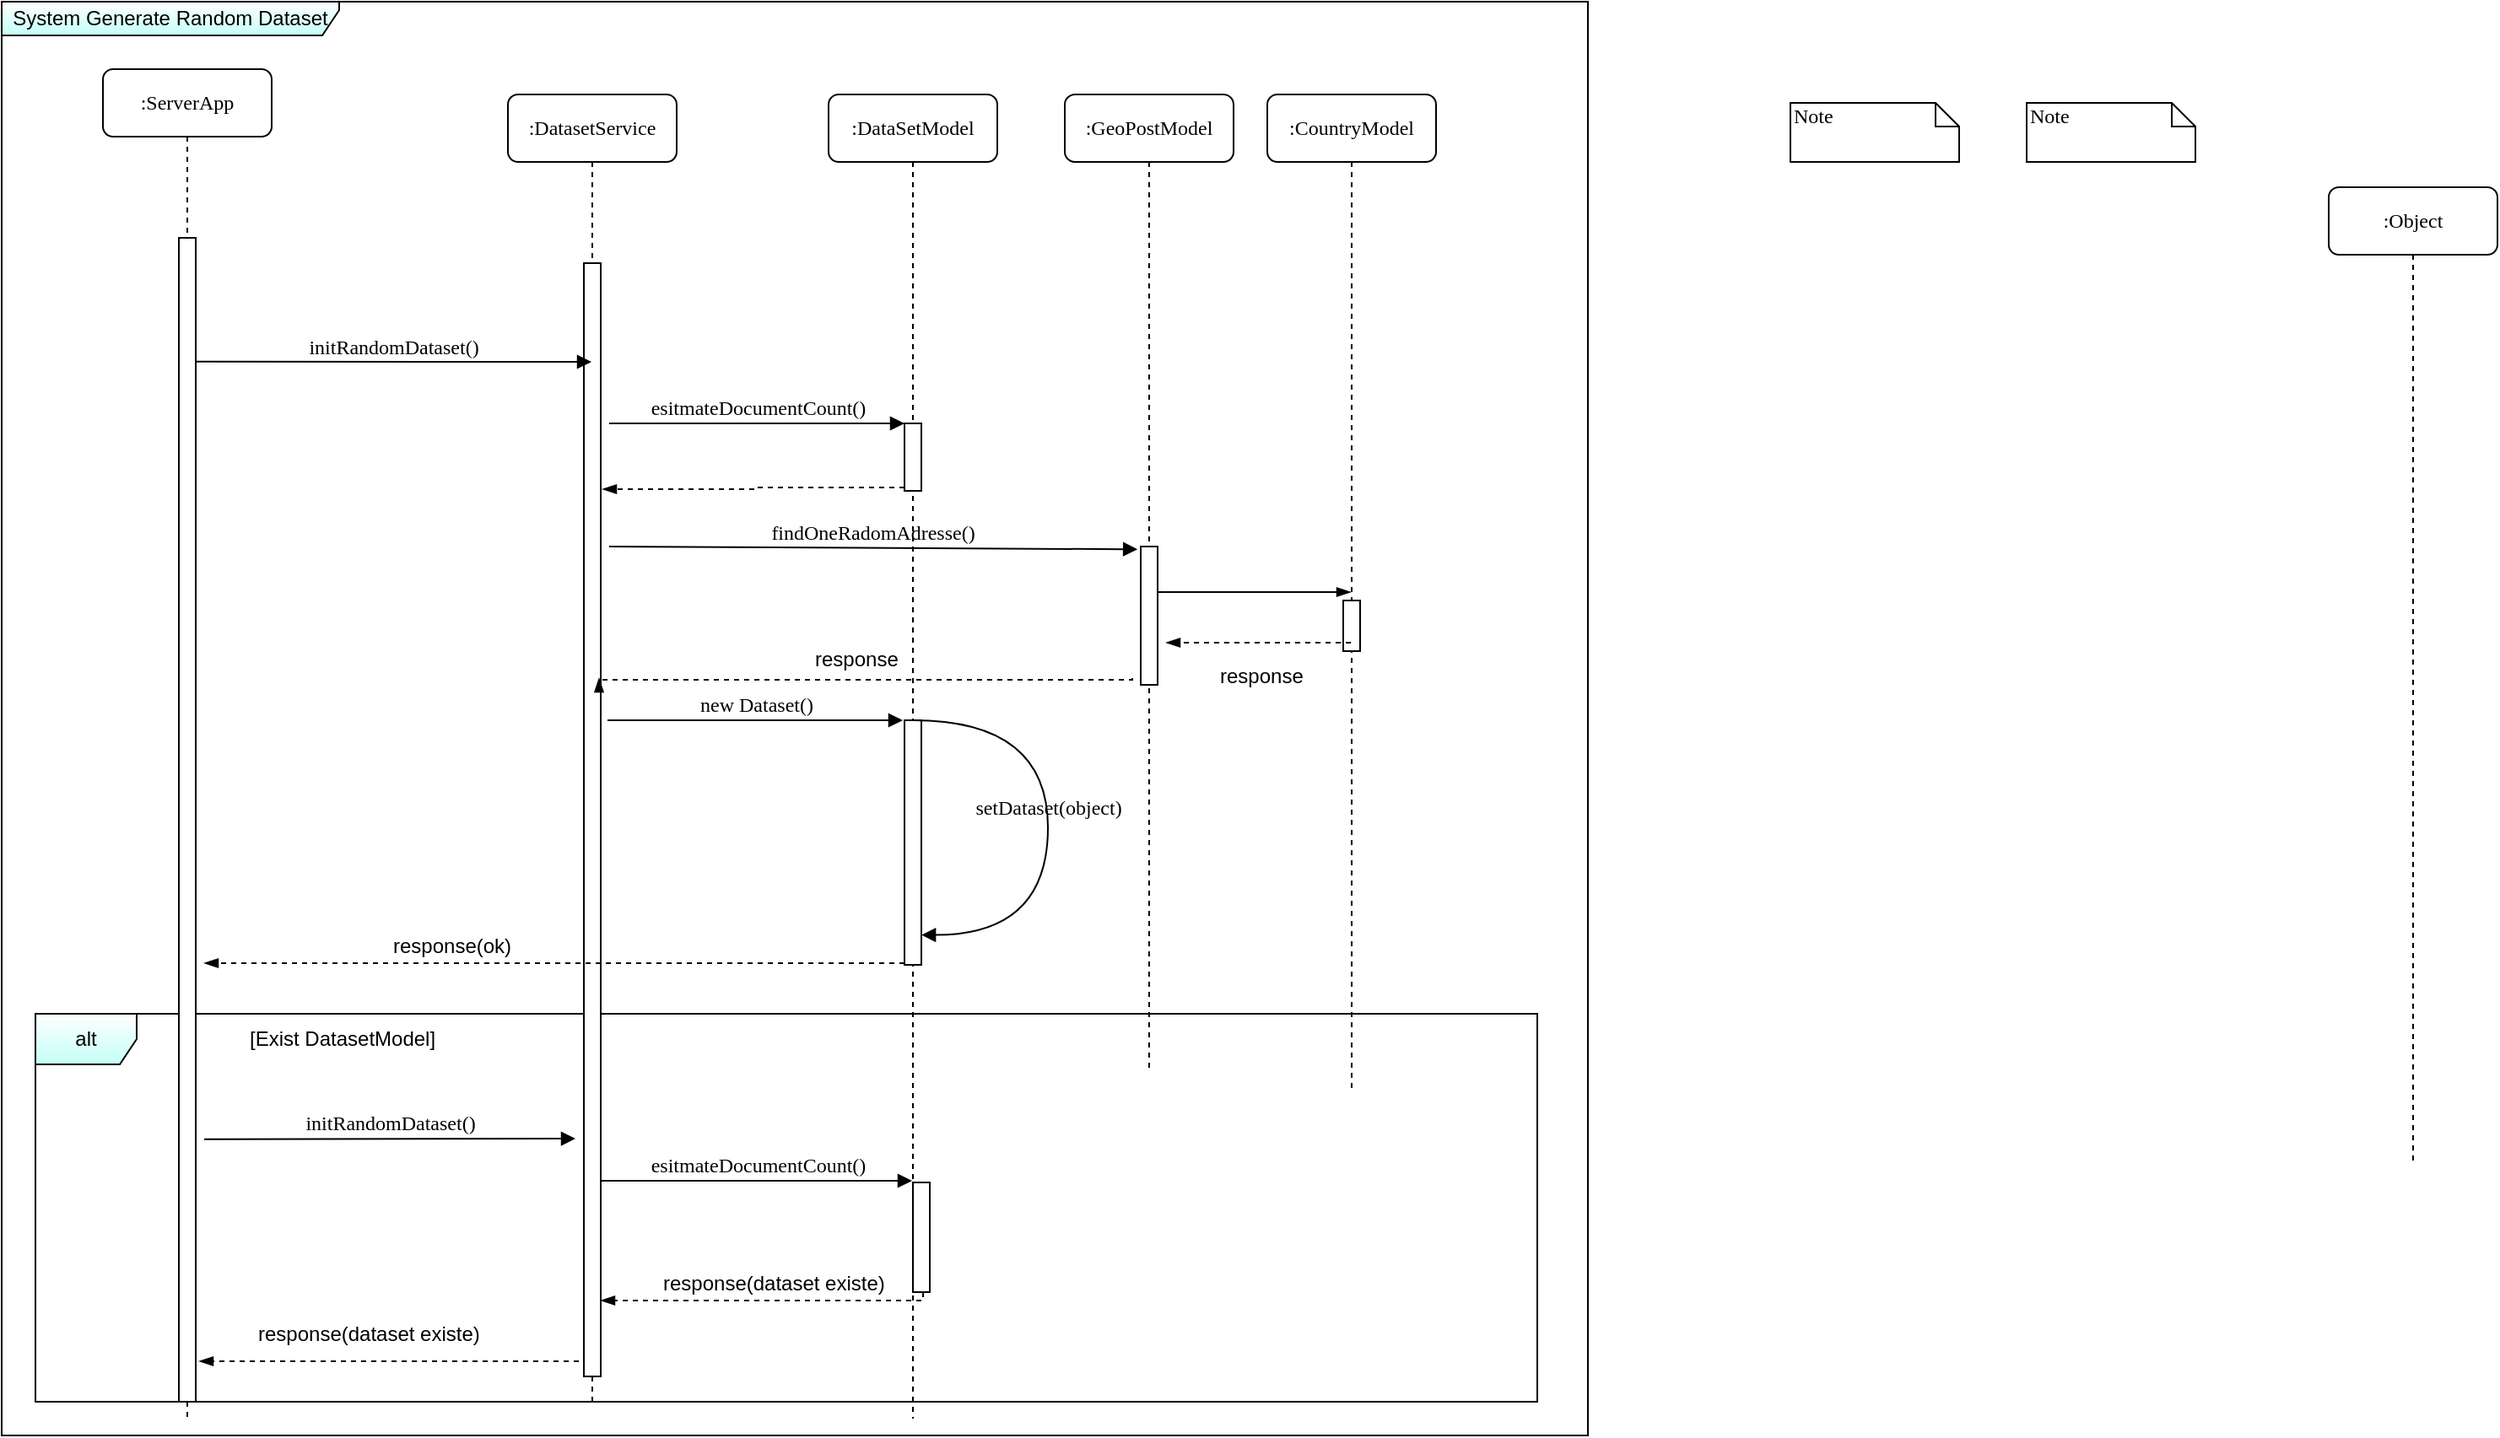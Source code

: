 <mxfile version="12.2.4" pages="3"><diagram id="5MhclBqORwV2t-nMjh5C" name="DSE-Generate-Dataset"><mxGraphModel dx="1225" dy="1877" grid="1" gridSize="10" guides="1" tooltips="1" connect="1" arrows="1" fold="1" page="1" pageScale="1" pageWidth="827" pageHeight="1169" math="0" shadow="0"><root><mxCell id="0"/><mxCell id="1" parent="0"/><mxCell id="L7LmNdL1HlCWBfR3kAuM-35" value="System Generate Random Dataset" style="shape=umlFrame;whiteSpace=wrap;html=1;gradientColor=#C4FFF7;width=200;height=20;" parent="1" vertex="1"><mxGeometry x="40" y="-30" width="940" height="850" as="geometry"/></mxCell><mxCell id="L7LmNdL1HlCWBfR3kAuM-7" value="alt" style="shape=umlFrame;whiteSpace=wrap;html=1;gradientColor=#C4FFF7;" parent="1" vertex="1"><mxGeometry x="60" y="570" width="890" height="230" as="geometry"/></mxCell><mxCell id="viTOy56KdYu71NsyEPTw-11" value=":DatasetService" style="shape=umlLifeline;perimeter=lifelinePerimeter;whiteSpace=wrap;html=1;container=1;collapsible=0;recursiveResize=0;outlineConnect=0;rounded=1;shadow=0;comic=0;labelBackgroundColor=none;strokeWidth=1;fontFamily=Verdana;fontSize=12;align=center;" parent="1" vertex="1"><mxGeometry x="340" y="25" width="100" height="775" as="geometry"/></mxCell><mxCell id="viTOy56KdYu71NsyEPTw-12" value="" style="html=1;points=[];perimeter=orthogonalPerimeter;rounded=0;shadow=0;comic=0;labelBackgroundColor=none;strokeWidth=1;fontFamily=Verdana;fontSize=12;align=center;" parent="viTOy56KdYu71NsyEPTw-11" vertex="1"><mxGeometry x="45" y="100" width="10" height="660" as="geometry"/></mxCell><mxCell id="viTOy56KdYu71NsyEPTw-15" value=":DataSetModel" style="shape=umlLifeline;perimeter=lifelinePerimeter;whiteSpace=wrap;html=1;container=1;collapsible=0;recursiveResize=0;outlineConnect=0;rounded=1;shadow=0;comic=0;labelBackgroundColor=none;strokeWidth=1;fontFamily=Verdana;fontSize=12;align=center;" parent="1" vertex="1"><mxGeometry x="530" y="25" width="100" height="785" as="geometry"/></mxCell><mxCell id="viTOy56KdYu71NsyEPTw-23" value="" style="html=1;points=[];perimeter=orthogonalPerimeter;rounded=0;shadow=0;comic=0;labelBackgroundColor=none;strokeWidth=1;fontFamily=Verdana;fontSize=12;align=center;" parent="viTOy56KdYu71NsyEPTw-15" vertex="1"><mxGeometry x="45" y="195" width="10" height="40" as="geometry"/></mxCell><mxCell id="L7LmNdL1HlCWBfR3kAuM-15" value="" style="html=1;points=[];perimeter=orthogonalPerimeter;rounded=0;shadow=0;comic=0;labelBackgroundColor=none;strokeWidth=1;fontFamily=Verdana;fontSize=12;align=center;" parent="viTOy56KdYu71NsyEPTw-15" vertex="1"><mxGeometry x="45" y="371" width="10" height="145" as="geometry"/></mxCell><mxCell id="L7LmNdL1HlCWBfR3kAuM-24" value="" style="html=1;points=[];perimeter=orthogonalPerimeter;rounded=0;shadow=0;comic=0;labelBackgroundColor=none;strokeWidth=1;fontFamily=Verdana;fontSize=12;align=center;" parent="viTOy56KdYu71NsyEPTw-15" vertex="1"><mxGeometry x="50" y="645" width="10" height="65" as="geometry"/></mxCell><mxCell id="viTOy56KdYu71NsyEPTw-17" value=":CountryModel" style="shape=umlLifeline;perimeter=lifelinePerimeter;whiteSpace=wrap;html=1;container=1;collapsible=0;recursiveResize=0;outlineConnect=0;rounded=1;shadow=0;comic=0;labelBackgroundColor=none;strokeWidth=1;fontFamily=Verdana;fontSize=12;align=center;" parent="1" vertex="1"><mxGeometry x="790" y="25" width="100" height="590" as="geometry"/></mxCell><mxCell id="viTOy56KdYu71NsyEPTw-31" value="" style="html=1;points=[];perimeter=orthogonalPerimeter;rounded=0;shadow=0;comic=0;labelBackgroundColor=none;strokeWidth=1;fontFamily=Verdana;fontSize=12;align=center;" parent="viTOy56KdYu71NsyEPTw-17" vertex="1"><mxGeometry x="45" y="300" width="10" height="30" as="geometry"/></mxCell><mxCell id="viTOy56KdYu71NsyEPTw-18" value=":Object" style="shape=umlLifeline;perimeter=lifelinePerimeter;whiteSpace=wrap;html=1;container=1;collapsible=0;recursiveResize=0;outlineConnect=0;rounded=1;shadow=0;comic=0;labelBackgroundColor=none;strokeWidth=1;fontFamily=Verdana;fontSize=12;align=center;" parent="1" vertex="1"><mxGeometry x="1419" y="80" width="100" height="580" as="geometry"/></mxCell><mxCell id="viTOy56KdYu71NsyEPTw-19" value=":ServerApp" style="shape=umlLifeline;perimeter=lifelinePerimeter;whiteSpace=wrap;html=1;container=1;collapsible=0;recursiveResize=0;outlineConnect=0;rounded=1;shadow=0;comic=0;labelBackgroundColor=none;strokeWidth=1;fontFamily=Verdana;fontSize=12;align=center;" parent="1" vertex="1"><mxGeometry x="100" y="10" width="100" height="800" as="geometry"/></mxCell><mxCell id="viTOy56KdYu71NsyEPTw-20" value="" style="html=1;points=[];perimeter=orthogonalPerimeter;rounded=0;shadow=0;comic=0;labelBackgroundColor=none;strokeWidth=1;fontFamily=Verdana;fontSize=12;align=center;" parent="viTOy56KdYu71NsyEPTw-19" vertex="1"><mxGeometry x="45" y="100" width="10" height="690" as="geometry"/></mxCell><mxCell id="viTOy56KdYu71NsyEPTw-34" value="initRandomDataset()" style="html=1;verticalAlign=bottom;endArrow=block;labelBackgroundColor=none;fontFamily=Verdana;fontSize=12;edgeStyle=elbowEdgeStyle;elbow=vertical;" parent="1" target="viTOy56KdYu71NsyEPTw-11" edge="1"><mxGeometry relative="1" as="geometry"><mxPoint x="155" y="183.429" as="sourcePoint"/><mxPoint x="334.714" y="183.429" as="targetPoint"/></mxGeometry></mxCell><mxCell id="viTOy56KdYu71NsyEPTw-40" value="setDataset(object)" style="html=1;verticalAlign=bottom;endArrow=block;labelBackgroundColor=none;fontFamily=Verdana;fontSize=12;elbow=vertical;edgeStyle=orthogonalEdgeStyle;curved=1;entryX=1.005;entryY=0.878;entryPerimeter=0;entryDx=0;entryDy=0;" parent="1" target="L7LmNdL1HlCWBfR3kAuM-15" edge="1"><mxGeometry relative="1" as="geometry"><mxPoint x="580" y="396" as="sourcePoint"/><mxPoint x="880.333" y="565.333" as="targetPoint"/><Array as="points"><mxPoint x="660" y="396"/><mxPoint x="660" y="523"/></Array></mxGeometry></mxCell><mxCell id="viTOy56KdYu71NsyEPTw-46" value="Note" style="shape=note;whiteSpace=wrap;html=1;size=14;verticalAlign=top;align=left;spacingTop=-6;rounded=0;shadow=0;comic=0;labelBackgroundColor=none;strokeWidth=1;fontFamily=Verdana;fontSize=12" parent="1" vertex="1"><mxGeometry x="1100" y="30" width="100" height="35" as="geometry"/></mxCell><mxCell id="viTOy56KdYu71NsyEPTw-47" value="Note" style="shape=note;whiteSpace=wrap;html=1;size=14;verticalAlign=top;align=left;spacingTop=-6;rounded=0;shadow=0;comic=0;labelBackgroundColor=none;strokeWidth=1;fontFamily=Verdana;fontSize=12" parent="1" vertex="1"><mxGeometry x="1240" y="30" width="100" height="35" as="geometry"/></mxCell><mxCell id="L7LmNdL1HlCWBfR3kAuM-9" style="edgeStyle=orthogonalEdgeStyle;rounded=0;orthogonalLoop=1;jettySize=auto;html=1;entryX=1.125;entryY=0.506;entryDx=0;entryDy=0;entryPerimeter=0;dashed=1;startArrow=none;startFill=0;endArrow=blockThin;endFill=1;" parent="1" edge="1"><mxGeometry relative="1" as="geometry"><mxPoint x="575" y="258" as="sourcePoint"/><mxPoint x="396" y="259" as="targetPoint"/><Array as="points"><mxPoint x="486" y="258"/><mxPoint x="486" y="259"/></Array></mxGeometry></mxCell><mxCell id="L7LmNdL1HlCWBfR3kAuM-12" value="esitmateDocumentCount()" style="html=1;verticalAlign=bottom;endArrow=block;labelBackgroundColor=none;fontFamily=Verdana;fontSize=12;" parent="1" target="viTOy56KdYu71NsyEPTw-23" edge="1"><mxGeometry relative="1" as="geometry"><mxPoint x="400" y="220" as="sourcePoint"/><mxPoint x="875" y="450" as="targetPoint"/><Array as="points"><mxPoint x="480" y="220"/></Array></mxGeometry></mxCell><mxCell id="viTOy56KdYu71NsyEPTw-16" value=":GeoPostModel" style="shape=umlLifeline;perimeter=lifelinePerimeter;whiteSpace=wrap;html=1;container=1;collapsible=0;recursiveResize=0;outlineConnect=0;rounded=1;shadow=0;comic=0;labelBackgroundColor=none;strokeWidth=1;fontFamily=Verdana;fontSize=12;align=center;" parent="1" vertex="1"><mxGeometry x="670" y="25" width="100" height="580" as="geometry"/></mxCell><mxCell id="viTOy56KdYu71NsyEPTw-39" value="" style="html=1;points=[];perimeter=orthogonalPerimeter;rounded=0;shadow=0;comic=0;labelBackgroundColor=none;strokeWidth=1;fontFamily=Verdana;fontSize=12;align=center;" parent="viTOy56KdYu71NsyEPTw-16" vertex="1"><mxGeometry x="45" y="268" width="10" height="82" as="geometry"/></mxCell><mxCell id="L7LmNdL1HlCWBfR3kAuM-13" value="findOneRadomAdresse()" style="html=1;verticalAlign=bottom;endArrow=block;labelBackgroundColor=none;fontFamily=Verdana;fontSize=12;entryX=-0.191;entryY=0.02;entryDx=0;entryDy=0;entryPerimeter=0;" parent="1" target="viTOy56KdYu71NsyEPTw-39" edge="1"><mxGeometry relative="1" as="geometry"><mxPoint x="400" y="293" as="sourcePoint"/><mxPoint x="585" y="243" as="targetPoint"/><Array as="points"/></mxGeometry></mxCell><mxCell id="L7LmNdL1HlCWBfR3kAuM-14" style="edgeStyle=orthogonalEdgeStyle;rounded=0;orthogonalLoop=1;jettySize=auto;html=1;dashed=1;startArrow=none;startFill=0;endArrow=blockThin;endFill=1;" parent="1" edge="1"><mxGeometry relative="1" as="geometry"><mxPoint x="710" y="371" as="sourcePoint"/><mxPoint x="394" y="371" as="targetPoint"/><Array as="points"><mxPoint x="590" y="372"/><mxPoint x="590" y="372"/></Array></mxGeometry></mxCell><mxCell id="L7LmNdL1HlCWBfR3kAuM-26" value="new Dataset()" style="html=1;verticalAlign=bottom;endArrow=block;labelBackgroundColor=none;fontFamily=Verdana;fontSize=12;" parent="1" edge="1"><mxGeometry relative="1" as="geometry"><mxPoint x="399" y="396.0" as="sourcePoint"/><mxPoint x="574" y="396.0" as="targetPoint"/><Array as="points"><mxPoint x="479" y="396"/></Array></mxGeometry></mxCell><mxCell id="L7LmNdL1HlCWBfR3kAuM-3" style="edgeStyle=orthogonalEdgeStyle;rounded=0;orthogonalLoop=1;jettySize=auto;html=1;startArrow=none;startFill=0;endArrow=blockThin;endFill=1;" parent="1" source="viTOy56KdYu71NsyEPTw-39" target="viTOy56KdYu71NsyEPTw-17" edge="1"><mxGeometry relative="1" as="geometry"><Array as="points"><mxPoint x="740" y="320"/><mxPoint x="740" y="320"/></Array></mxGeometry></mxCell><mxCell id="L7LmNdL1HlCWBfR3kAuM-5" style="edgeStyle=orthogonalEdgeStyle;rounded=0;orthogonalLoop=1;jettySize=auto;html=1;dashed=1;startArrow=none;startFill=0;endArrow=blockThin;endFill=1;" parent="1" source="viTOy56KdYu71NsyEPTw-17" edge="1"><mxGeometry relative="1" as="geometry"><mxPoint x="730" y="350" as="targetPoint"/><Array as="points"><mxPoint x="820" y="350"/><mxPoint x="820" y="350"/></Array></mxGeometry></mxCell><mxCell id="L7LmNdL1HlCWBfR3kAuM-6" style="edgeStyle=orthogonalEdgeStyle;rounded=0;orthogonalLoop=1;jettySize=auto;html=1;dashed=1;startArrow=none;startFill=0;endArrow=blockThin;endFill=1;" parent="1" source="L7LmNdL1HlCWBfR3kAuM-15" edge="1"><mxGeometry relative="1" as="geometry"><mxPoint x="160" y="540" as="targetPoint"/><Array as="points"><mxPoint x="500" y="540"/><mxPoint x="500" y="540"/></Array></mxGeometry></mxCell><mxCell id="L7LmNdL1HlCWBfR3kAuM-8" value="response(ok)" style="text;html=1;resizable=0;points=[];autosize=1;align=left;verticalAlign=top;spacingTop=-4;" parent="1" vertex="1"><mxGeometry x="270" y="520" width="90" height="20" as="geometry"/></mxCell><mxCell id="L7LmNdL1HlCWBfR3kAuM-16" value="response" style="text;html=1;resizable=0;points=[];autosize=1;align=left;verticalAlign=top;spacingTop=-4;" parent="1" vertex="1"><mxGeometry x="520" y="350" width="60" height="20" as="geometry"/></mxCell><mxCell id="L7LmNdL1HlCWBfR3kAuM-17" value="response" style="text;html=1;resizable=0;points=[];autosize=1;align=left;verticalAlign=top;spacingTop=-4;" parent="1" vertex="1"><mxGeometry x="760" y="360" width="60" height="20" as="geometry"/></mxCell><mxCell id="L7LmNdL1HlCWBfR3kAuM-21" value="initRandomDataset()" style="html=1;verticalAlign=bottom;endArrow=block;labelBackgroundColor=none;fontFamily=Verdana;fontSize=12;edgeStyle=elbowEdgeStyle;elbow=vertical;" parent="1" edge="1"><mxGeometry relative="1" as="geometry"><mxPoint x="160" y="644.429" as="sourcePoint"/><mxPoint x="380" y="644" as="targetPoint"/></mxGeometry></mxCell><mxCell id="L7LmNdL1HlCWBfR3kAuM-22" value="[Exist DatasetModel]" style="text;html=1;resizable=0;points=[];autosize=1;align=left;verticalAlign=top;spacingTop=-4;" parent="1" vertex="1"><mxGeometry x="185" y="574.5" width="130" height="20" as="geometry"/></mxCell><mxCell id="L7LmNdL1HlCWBfR3kAuM-23" value="esitmateDocumentCount()" style="html=1;verticalAlign=bottom;endArrow=block;labelBackgroundColor=none;fontFamily=Verdana;fontSize=12;" parent="1" edge="1"><mxGeometry relative="1" as="geometry"><mxPoint x="395.0" y="669" as="sourcePoint"/><mxPoint x="579.5" y="669" as="targetPoint"/><Array as="points"><mxPoint x="510" y="669"/></Array></mxGeometry></mxCell><mxCell id="L7LmNdL1HlCWBfR3kAuM-28" style="edgeStyle=orthogonalEdgeStyle;rounded=0;orthogonalLoop=1;jettySize=auto;html=1;dashed=1;startArrow=none;startFill=0;endArrow=blockThin;endFill=1;" parent="1" source="L7LmNdL1HlCWBfR3kAuM-24" target="viTOy56KdYu71NsyEPTw-12" edge="1"><mxGeometry relative="1" as="geometry"><Array as="points"><mxPoint x="586" y="740"/></Array></mxGeometry></mxCell><mxCell id="L7LmNdL1HlCWBfR3kAuM-30" value="response(dataset existe)" style="text;html=1;resizable=0;points=[];autosize=1;align=left;verticalAlign=top;spacingTop=-4;" parent="1" vertex="1"><mxGeometry x="430" y="720" width="150" height="20" as="geometry"/></mxCell><mxCell id="L7LmNdL1HlCWBfR3kAuM-31" value="response(dataset existe)" style="text;html=1;resizable=0;points=[];autosize=1;align=left;verticalAlign=top;spacingTop=-4;" parent="1" vertex="1"><mxGeometry x="190" y="750" width="150" height="20" as="geometry"/></mxCell><mxCell id="L7LmNdL1HlCWBfR3kAuM-34" style="edgeStyle=orthogonalEdgeStyle;rounded=0;orthogonalLoop=1;jettySize=auto;html=1;dashed=1;startArrow=none;startFill=0;endArrow=blockThin;endFill=1;" parent="1" edge="1"><mxGeometry relative="1" as="geometry"><mxPoint x="382" y="776" as="sourcePoint"/><mxPoint x="157" y="776" as="targetPoint"/><Array as="points"><mxPoint x="157" y="776"/></Array></mxGeometry></mxCell></root></mxGraphModel></diagram><diagram id="ZlB3PnrYz5Y1XlbCcWq2" name="DCL"><mxGraphModel dx="2052" dy="708" grid="1" gridSize="10" guides="1" tooltips="1" connect="1" arrows="1" fold="1" page="1" pageScale="1" pageWidth="827" pageHeight="1169" math="0" shadow="0"><root><mxCell id="kvZbEplNs0lKikHgLu3z-0"/><mxCell id="kvZbEplNs0lKikHgLu3z-1" parent="kvZbEplNs0lKikHgLu3z-0"/><mxCell id="kvZbEplNs0lKikHgLu3z-134" value="DIagramme Classe des collections de la BD" style="shape=umlFrame;whiteSpace=wrap;html=1;width=360;height=30;fillColor=#fff2cc;strokeColor=#d6b656;swimlaneFillColor=none;" parent="kvZbEplNs0lKikHgLu3z-1" vertex="1"><mxGeometry x="-170" y="150" width="1670" height="1150" as="geometry"/></mxCell><mxCell id="kvZbEplNs0lKikHgLu3z-2" value="Role" style="swimlane;fontStyle=1;align=center;verticalAlign=top;childLayout=stackLayout;horizontal=1;startSize=26;horizontalStack=0;resizeParent=1;resizeParentMax=0;resizeLast=0;collapsible=1;marginBottom=0;" parent="kvZbEplNs0lKikHgLu3z-1" vertex="1"><mxGeometry x="-150" y="450" width="160" height="60" as="geometry"/></mxCell><mxCell id="kvZbEplNs0lKikHgLu3z-3" value="+ name: string" style="text;strokeColor=none;fillColor=none;align=left;verticalAlign=top;spacingLeft=4;spacingRight=4;overflow=hidden;rotatable=0;points=[[0,0.5],[1,0.5]];portConstraint=eastwest;" parent="kvZbEplNs0lKikHgLu3z-2" vertex="1"><mxGeometry y="26" width="160" height="26" as="geometry"/></mxCell><mxCell id="kvZbEplNs0lKikHgLu3z-4" value="" style="line;strokeWidth=1;fillColor=none;align=left;verticalAlign=middle;spacingTop=-1;spacingLeft=3;spacingRight=3;rotatable=0;labelPosition=right;points=[];portConstraint=eastwest;" parent="kvZbEplNs0lKikHgLu3z-2" vertex="1"><mxGeometry y="52" width="160" height="8" as="geometry"/></mxCell><mxCell id="kvZbEplNs0lKikHgLu3z-131" style="edgeStyle=orthogonalEdgeStyle;rounded=0;orthogonalLoop=1;jettySize=auto;html=1;entryX=0;entryY=0.5;entryDx=0;entryDy=0;startArrow=openThin;startFill=0;endArrow=none;endFill=0;" parent="kvZbEplNs0lKikHgLu3z-1" source="kvZbEplNs0lKikHgLu3z-6" target="kvZbEplNs0lKikHgLu3z-124" edge="1"><mxGeometry relative="1" as="geometry"><Array as="points"><mxPoint x="560" y="430"/><mxPoint x="560" y="350"/></Array></mxGeometry></mxCell><mxCell id="kvZbEplNs0lKikHgLu3z-6" value="User" style="swimlane;fontStyle=1;align=center;verticalAlign=top;childLayout=stackLayout;horizontal=1;startSize=26;horizontalStack=0;resizeParent=1;resizeParentMax=0;resizeLast=0;collapsible=1;marginBottom=0;" parent="kvZbEplNs0lKikHgLu3z-1" vertex="1"><mxGeometry x="110" y="310" width="220" height="242" as="geometry"/></mxCell><mxCell id="kvZbEplNs0lKikHgLu3z-7" value="+ username: string&#10;" style="text;strokeColor=none;fillColor=none;align=left;verticalAlign=top;spacingLeft=4;spacingRight=4;overflow=hidden;rotatable=0;points=[[0,0.5],[1,0.5]];portConstraint=eastwest;" parent="kvZbEplNs0lKikHgLu3z-6" vertex="1"><mxGeometry y="26" width="220" height="26" as="geometry"/></mxCell><mxCell id="kvZbEplNs0lKikHgLu3z-10" value="+ email: string&#10;" style="text;strokeColor=none;fillColor=none;align=left;verticalAlign=top;spacingLeft=4;spacingRight=4;overflow=hidden;rotatable=0;points=[[0,0.5],[1,0.5]];portConstraint=eastwest;" parent="kvZbEplNs0lKikHgLu3z-6" vertex="1"><mxGeometry y="52" width="220" height="26" as="geometry"/></mxCell><mxCell id="kvZbEplNs0lKikHgLu3z-11" value="+ password: string&#10;" style="text;strokeColor=none;fillColor=none;align=left;verticalAlign=top;spacingLeft=4;spacingRight=4;overflow=hidden;rotatable=0;points=[[0,0.5],[1,0.5]];portConstraint=eastwest;" parent="kvZbEplNs0lKikHgLu3z-6" vertex="1"><mxGeometry y="78" width="220" height="26" as="geometry"/></mxCell><mxCell id="kvZbEplNs0lKikHgLu3z-8" value="" style="line;strokeWidth=1;fillColor=none;align=left;verticalAlign=middle;spacingTop=-1;spacingLeft=3;spacingRight=3;rotatable=0;labelPosition=right;points=[];portConstraint=eastwest;" parent="kvZbEplNs0lKikHgLu3z-6" vertex="1"><mxGeometry y="104" width="220" height="8" as="geometry"/></mxCell><mxCell id="kvZbEplNs0lKikHgLu3z-9" value="+ createUser(object): object" style="text;strokeColor=none;fillColor=none;align=left;verticalAlign=top;spacingLeft=4;spacingRight=4;overflow=hidden;rotatable=0;points=[[0,0.5],[1,0.5]];portConstraint=eastwest;" parent="kvZbEplNs0lKikHgLu3z-6" vertex="1"><mxGeometry y="112" width="220" height="26" as="geometry"/></mxCell><mxCell id="kvZbEplNs0lKikHgLu3z-12" value="+ findUserById(string): object" style="text;strokeColor=none;fillColor=none;align=left;verticalAlign=top;spacingLeft=4;spacingRight=4;overflow=hidden;rotatable=0;points=[[0,0.5],[1,0.5]];portConstraint=eastwest;" parent="kvZbEplNs0lKikHgLu3z-6" vertex="1"><mxGeometry y="138" width="220" height="26" as="geometry"/></mxCell><mxCell id="kvZbEplNs0lKikHgLu3z-13" value="+ update(string,object): object" style="text;strokeColor=none;fillColor=none;align=left;verticalAlign=top;spacingLeft=4;spacingRight=4;overflow=hidden;rotatable=0;points=[[0,0.5],[1,0.5]];portConstraint=eastwest;" parent="kvZbEplNs0lKikHgLu3z-6" vertex="1"><mxGeometry y="164" width="220" height="26" as="geometry"/></mxCell><mxCell id="kvZbEplNs0lKikHgLu3z-22" value="+ findAllUser(): Array" style="text;strokeColor=none;fillColor=none;align=left;verticalAlign=top;spacingLeft=4;spacingRight=4;overflow=hidden;rotatable=0;points=[[0,0.5],[1,0.5]];portConstraint=eastwest;" parent="kvZbEplNs0lKikHgLu3z-6" vertex="1"><mxGeometry y="190" width="220" height="26" as="geometry"/></mxCell><mxCell id="kvZbEplNs0lKikHgLu3z-23" value="+ deleteUser(string): object" style="text;strokeColor=none;fillColor=none;align=left;verticalAlign=top;spacingLeft=4;spacingRight=4;overflow=hidden;rotatable=0;points=[[0,0.5],[1,0.5]];portConstraint=eastwest;" parent="kvZbEplNs0lKikHgLu3z-6" vertex="1"><mxGeometry y="216" width="220" height="26" as="geometry"/></mxCell><mxCell id="kvZbEplNs0lKikHgLu3z-24" style="edgeStyle=orthogonalEdgeStyle;rounded=0;orthogonalLoop=1;jettySize=auto;html=1;entryX=0;entryY=0.5;entryDx=0;entryDy=0;startArrow=diamondThin;startFill=1;endArrow=none;endFill=0;" parent="kvZbEplNs0lKikHgLu3z-1" source="kvZbEplNs0lKikHgLu3z-3" target="kvZbEplNs0lKikHgLu3z-11" edge="1"><mxGeometry relative="1" as="geometry"/></mxCell><mxCell id="kvZbEplNs0lKikHgLu3z-58" style="edgeStyle=orthogonalEdgeStyle;rounded=0;orthogonalLoop=1;jettySize=auto;html=1;endArrow=none;endFill=0;startArrow=diamondThin;startFill=1;" parent="kvZbEplNs0lKikHgLu3z-1" source="kvZbEplNs0lKikHgLu3z-30" target="kvZbEplNs0lKikHgLu3z-57" edge="1"><mxGeometry relative="1" as="geometry"/></mxCell><mxCell id="kvZbEplNs0lKikHgLu3z-30" value="Country" style="swimlane;fontStyle=1;align=center;verticalAlign=top;childLayout=stackLayout;horizontal=1;startSize=26;horizontalStack=0;resizeParent=1;resizeParentMax=0;resizeLast=0;collapsible=1;marginBottom=0;" parent="kvZbEplNs0lKikHgLu3z-1" vertex="1"><mxGeometry x="-120" y="570" width="160" height="138" as="geometry"/></mxCell><mxCell id="kvZbEplNs0lKikHgLu3z-37" value="+ dial_code: type" style="text;strokeColor=none;fillColor=none;align=left;verticalAlign=top;spacingLeft=4;spacingRight=4;overflow=hidden;rotatable=0;points=[[0,0.5],[1,0.5]];portConstraint=eastwest;" parent="kvZbEplNs0lKikHgLu3z-30" vertex="1"><mxGeometry y="26" width="160" height="26" as="geometry"/></mxCell><mxCell id="kvZbEplNs0lKikHgLu3z-39" value="+ code: type" style="text;strokeColor=none;fillColor=none;align=left;verticalAlign=top;spacingLeft=4;spacingRight=4;overflow=hidden;rotatable=0;points=[[0,0.5],[1,0.5]];portConstraint=eastwest;" parent="kvZbEplNs0lKikHgLu3z-30" vertex="1"><mxGeometry y="52" width="160" height="26" as="geometry"/></mxCell><mxCell id="kvZbEplNs0lKikHgLu3z-38" value="+ name: type" style="text;strokeColor=none;fillColor=none;align=left;verticalAlign=top;spacingLeft=4;spacingRight=4;overflow=hidden;rotatable=0;points=[[0,0.5],[1,0.5]];portConstraint=eastwest;" parent="kvZbEplNs0lKikHgLu3z-30" vertex="1"><mxGeometry y="78" width="160" height="26" as="geometry"/></mxCell><mxCell id="kvZbEplNs0lKikHgLu3z-32" value="" style="line;strokeWidth=1;fillColor=none;align=left;verticalAlign=middle;spacingTop=-1;spacingLeft=3;spacingRight=3;rotatable=0;labelPosition=right;points=[];portConstraint=eastwest;" parent="kvZbEplNs0lKikHgLu3z-30" vertex="1"><mxGeometry y="104" width="160" height="8" as="geometry"/></mxCell><mxCell id="kvZbEplNs0lKikHgLu3z-33" value="+ findAllCountry(): Array" style="text;strokeColor=none;fillColor=none;align=left;verticalAlign=top;spacingLeft=4;spacingRight=4;overflow=hidden;rotatable=0;points=[[0,0.5],[1,0.5]];portConstraint=eastwest;" parent="kvZbEplNs0lKikHgLu3z-30" vertex="1"><mxGeometry y="112" width="160" height="26" as="geometry"/></mxCell><mxCell id="kvZbEplNs0lKikHgLu3z-95" style="edgeStyle=orthogonalEdgeStyle;rounded=0;orthogonalLoop=1;jettySize=auto;html=1;entryX=0;entryY=0.5;entryDx=0;entryDy=0;startArrow=open;startFill=0;endArrow=none;endFill=0;" parent="kvZbEplNs0lKikHgLu3z-1" source="kvZbEplNs0lKikHgLu3z-46" target="kvZbEplNs0lKikHgLu3z-65" edge="1"><mxGeometry relative="1" as="geometry"/></mxCell><mxCell id="kvZbEplNs0lKikHgLu3z-96" style="edgeStyle=orthogonalEdgeStyle;rounded=0;orthogonalLoop=1;jettySize=auto;html=1;entryX=0;entryY=0.5;entryDx=0;entryDy=0;startArrow=openThin;startFill=0;endArrow=none;endFill=0;" parent="kvZbEplNs0lKikHgLu3z-1" source="kvZbEplNs0lKikHgLu3z-46" target="kvZbEplNs0lKikHgLu3z-91" edge="1"><mxGeometry relative="1" as="geometry"/></mxCell><mxCell id="kvZbEplNs0lKikHgLu3z-46" value="Adress" style="swimlane;fontStyle=1;align=center;verticalAlign=top;childLayout=stackLayout;horizontal=1;startSize=26;horizontalStack=0;resizeParent=1;resizeParentMax=0;resizeLast=0;collapsible=1;marginBottom=0;" parent="kvZbEplNs0lKikHgLu3z-1" vertex="1"><mxGeometry x="110" y="700" width="220" height="320" as="geometry"/></mxCell><mxCell id="kvZbEplNs0lKikHgLu3z-47" value="+ name_of_the_municipal: string&#10;" style="text;strokeColor=none;fillColor=none;align=left;verticalAlign=top;spacingLeft=4;spacingRight=4;overflow=hidden;rotatable=0;points=[[0,0.5],[1,0.5]];portConstraint=eastwest;" parent="kvZbEplNs0lKikHgLu3z-46" vertex="1"><mxGeometry y="26" width="220" height="26" as="geometry"/></mxCell><mxCell id="kvZbEplNs0lKikHgLu3z-48" value="+ routing_label: string&#10;" style="text;strokeColor=none;fillColor=none;align=left;verticalAlign=top;spacingLeft=4;spacingRight=4;overflow=hidden;rotatable=0;points=[[0,0.5],[1,0.5]];portConstraint=eastwest;" parent="kvZbEplNs0lKikHgLu3z-46" vertex="1"><mxGeometry y="52" width="220" height="26" as="geometry"/></mxCell><mxCell id="kvZbEplNs0lKikHgLu3z-89" value="+ province: object&#10;" style="text;strokeColor=none;fillColor=none;align=left;verticalAlign=top;spacingLeft=4;spacingRight=4;overflow=hidden;rotatable=0;points=[[0,0.5],[1,0.5]];portConstraint=eastwest;" parent="kvZbEplNs0lKikHgLu3z-46" vertex="1"><mxGeometry y="78" width="220" height="26" as="geometry"/></mxCell><mxCell id="kvZbEplNs0lKikHgLu3z-74" value="+ city: object&#10;" style="text;strokeColor=none;fillColor=none;align=left;verticalAlign=top;spacingLeft=4;spacingRight=4;overflow=hidden;rotatable=0;points=[[0,0.5],[1,0.5]];portConstraint=eastwest;" parent="kvZbEplNs0lKikHgLu3z-46" vertex="1"><mxGeometry y="104" width="220" height="26" as="geometry"/></mxCell><mxCell id="kvZbEplNs0lKikHgLu3z-49" value="+ zip: string&#10;" style="text;strokeColor=none;fillColor=none;align=left;verticalAlign=top;spacingLeft=4;spacingRight=4;overflow=hidden;rotatable=0;points=[[0,0.5],[1,0.5]];portConstraint=eastwest;" parent="kvZbEplNs0lKikHgLu3z-46" vertex="1"><mxGeometry y="130" width="220" height="26" as="geometry"/></mxCell><mxCell id="kvZbEplNs0lKikHgLu3z-57" value="+ gps_cordinates: object&#10;" style="text;strokeColor=none;fillColor=none;align=left;verticalAlign=top;spacingLeft=4;spacingRight=4;overflow=hidden;rotatable=0;points=[[0,0.5],[1,0.5]];portConstraint=eastwest;" parent="kvZbEplNs0lKikHgLu3z-46" vertex="1"><mxGeometry y="156" width="220" height="26" as="geometry"/></mxCell><mxCell id="kvZbEplNs0lKikHgLu3z-50" value="" style="line;strokeWidth=1;fillColor=none;align=left;verticalAlign=middle;spacingTop=-1;spacingLeft=3;spacingRight=3;rotatable=0;labelPosition=right;points=[];portConstraint=eastwest;" parent="kvZbEplNs0lKikHgLu3z-46" vertex="1"><mxGeometry y="182" width="220" height="8" as="geometry"/></mxCell><mxCell id="kvZbEplNs0lKikHgLu3z-51" value="+ createUser(object): object" style="text;strokeColor=none;fillColor=none;align=left;verticalAlign=top;spacingLeft=4;spacingRight=4;overflow=hidden;rotatable=0;points=[[0,0.5],[1,0.5]];portConstraint=eastwest;" parent="kvZbEplNs0lKikHgLu3z-46" vertex="1"><mxGeometry y="190" width="220" height="26" as="geometry"/></mxCell><mxCell id="kvZbEplNs0lKikHgLu3z-52" value="+ findUserById(string): object" style="text;strokeColor=none;fillColor=none;align=left;verticalAlign=top;spacingLeft=4;spacingRight=4;overflow=hidden;rotatable=0;points=[[0,0.5],[1,0.5]];portConstraint=eastwest;" parent="kvZbEplNs0lKikHgLu3z-46" vertex="1"><mxGeometry y="216" width="220" height="26" as="geometry"/></mxCell><mxCell id="kvZbEplNs0lKikHgLu3z-53" value="+ update(string,object): object" style="text;strokeColor=none;fillColor=none;align=left;verticalAlign=top;spacingLeft=4;spacingRight=4;overflow=hidden;rotatable=0;points=[[0,0.5],[1,0.5]];portConstraint=eastwest;" parent="kvZbEplNs0lKikHgLu3z-46" vertex="1"><mxGeometry y="242" width="220" height="26" as="geometry"/></mxCell><mxCell id="kvZbEplNs0lKikHgLu3z-54" value="+ findAllUser(): Array" style="text;strokeColor=none;fillColor=none;align=left;verticalAlign=top;spacingLeft=4;spacingRight=4;overflow=hidden;rotatable=0;points=[[0,0.5],[1,0.5]];portConstraint=eastwest;" parent="kvZbEplNs0lKikHgLu3z-46" vertex="1"><mxGeometry y="268" width="220" height="26" as="geometry"/></mxCell><mxCell id="kvZbEplNs0lKikHgLu3z-55" value="+ deleteUser(string): object" style="text;strokeColor=none;fillColor=none;align=left;verticalAlign=top;spacingLeft=4;spacingRight=4;overflow=hidden;rotatable=0;points=[[0,0.5],[1,0.5]];portConstraint=eastwest;" parent="kvZbEplNs0lKikHgLu3z-46" vertex="1"><mxGeometry y="294" width="220" height="26" as="geometry"/></mxCell><mxCell id="kvZbEplNs0lKikHgLu3z-61" value="Dataset" style="swimlane;fontStyle=1;align=center;verticalAlign=top;childLayout=stackLayout;horizontal=1;startSize=26;horizontalStack=0;resizeParent=1;resizeParentMax=0;resizeLast=0;collapsible=1;marginBottom=0;" parent="kvZbEplNs0lKikHgLu3z-1" vertex="1"><mxGeometry x="710" y="480" width="220" height="710" as="geometry"/></mxCell><mxCell id="kvZbEplNs0lKikHgLu3z-62" value="+ accound_id: string&#10;" style="text;strokeColor=none;fillColor=none;align=left;verticalAlign=top;spacingLeft=4;spacingRight=4;overflow=hidden;rotatable=0;points=[[0,0.5],[1,0.5]];portConstraint=eastwest;" parent="kvZbEplNs0lKikHgLu3z-61" vertex="1"><mxGeometry y="26" width="220" height="26" as="geometry"/></mxCell><mxCell id="kvZbEplNs0lKikHgLu3z-63" value="+ user_date_create: string&#10;" style="text;strokeColor=none;fillColor=none;align=left;verticalAlign=top;spacingLeft=4;spacingRight=4;overflow=hidden;rotatable=0;points=[[0,0.5],[1,0.5]];portConstraint=eastwest;" parent="kvZbEplNs0lKikHgLu3z-61" vertex="1"><mxGeometry y="52" width="220" height="26" as="geometry"/></mxCell><mxCell id="kvZbEplNs0lKikHgLu3z-64" value="+ user_hour_create: string&#10;" style="text;strokeColor=none;fillColor=none;align=left;verticalAlign=top;spacingLeft=4;spacingRight=4;overflow=hidden;rotatable=0;points=[[0,0.5],[1,0.5]];portConstraint=eastwest;" parent="kvZbEplNs0lKikHgLu3z-61" vertex="1"><mxGeometry y="78" width="220" height="26" as="geometry"/></mxCell><mxCell id="kvZbEplNs0lKikHgLu3z-65" value="+ payment_date: object&#10;" style="text;strokeColor=none;fillColor=none;align=left;verticalAlign=top;spacingLeft=4;spacingRight=4;overflow=hidden;rotatable=0;points=[[0,0.5],[1,0.5]];portConstraint=eastwest;" parent="kvZbEplNs0lKikHgLu3z-61" vertex="1"><mxGeometry y="104" width="220" height="26" as="geometry"/></mxCell><mxCell id="kvZbEplNs0lKikHgLu3z-85" value="+ payment_hour: object&#10;" style="text;strokeColor=none;fillColor=none;align=left;verticalAlign=top;spacingLeft=4;spacingRight=4;overflow=hidden;rotatable=0;points=[[0,0.5],[1,0.5]];portConstraint=eastwest;" parent="kvZbEplNs0lKikHgLu3z-61" vertex="1"><mxGeometry y="130" width="220" height="26" as="geometry"/></mxCell><mxCell id="kvZbEplNs0lKikHgLu3z-84" value="+ adresse_changed_days: int&#10;" style="text;strokeColor=none;fillColor=none;align=left;verticalAlign=top;spacingLeft=4;spacingRight=4;overflow=hidden;rotatable=0;points=[[0,0.5],[1,0.5]];portConstraint=eastwest;" parent="kvZbEplNs0lKikHgLu3z-61" vertex="1"><mxGeometry y="156" width="220" height="26" as="geometry"/></mxCell><mxCell id="kvZbEplNs0lKikHgLu3z-83" value="+ browsing_time_seconds: int&#10;" style="text;strokeColor=none;fillColor=none;align=left;verticalAlign=top;spacingLeft=4;spacingRight=4;overflow=hidden;rotatable=0;points=[[0,0.5],[1,0.5]];portConstraint=eastwest;" parent="kvZbEplNs0lKikHgLu3z-61" vertex="1"><mxGeometry y="182" width="220" height="26" as="geometry"/></mxCell><mxCell id="kvZbEplNs0lKikHgLu3z-82" value="+ page_visited: int&#10;" style="text;strokeColor=none;fillColor=none;align=left;verticalAlign=top;spacingLeft=4;spacingRight=4;overflow=hidden;rotatable=0;points=[[0,0.5],[1,0.5]];portConstraint=eastwest;" parent="kvZbEplNs0lKikHgLu3z-61" vertex="1"><mxGeometry y="208" width="220" height="26" as="geometry"/></mxCell><mxCell id="kvZbEplNs0lKikHgLu3z-81" value="+ number_ticket_opened: int&#10;" style="text;strokeColor=none;fillColor=none;align=left;verticalAlign=top;spacingLeft=4;spacingRight=4;overflow=hidden;rotatable=0;points=[[0,0.5],[1,0.5]];portConstraint=eastwest;" parent="kvZbEplNs0lKikHgLu3z-61" vertex="1"><mxGeometry y="234" width="220" height="26" as="geometry"/></mxCell><mxCell id="kvZbEplNs0lKikHgLu3z-112" value="+ number_previous_orders: int&#10;" style="text;strokeColor=none;fillColor=none;align=left;verticalAlign=top;spacingLeft=4;spacingRight=4;overflow=hidden;rotatable=0;points=[[0,0.5],[1,0.5]];portConstraint=eastwest;" parent="kvZbEplNs0lKikHgLu3z-61" vertex="1"><mxGeometry y="260" width="220" height="26" as="geometry"/></mxCell><mxCell id="kvZbEplNs0lKikHgLu3z-80" value="+ payment_provider: object&#10;" style="text;strokeColor=none;fillColor=none;align=left;verticalAlign=top;spacingLeft=4;spacingRight=4;overflow=hidden;rotatable=0;points=[[0,0.5],[1,0.5]];portConstraint=eastwest;" parent="kvZbEplNs0lKikHgLu3z-61" vertex="1"><mxGeometry y="286" width="220" height="26" as="geometry"/></mxCell><mxCell id="kvZbEplNs0lKikHgLu3z-79" value="+ card_nationality: object&#10;" style="text;strokeColor=none;fillColor=none;align=left;verticalAlign=top;spacingLeft=4;spacingRight=4;overflow=hidden;rotatable=0;points=[[0,0.5],[1,0.5]];portConstraint=eastwest;" parent="kvZbEplNs0lKikHgLu3z-61" vertex="1"><mxGeometry y="312" width="220" height="26" as="geometry"/></mxCell><mxCell id="kvZbEplNs0lKikHgLu3z-78" value="+ adress_country: object&#10;" style="text;strokeColor=none;fillColor=none;align=left;verticalAlign=top;spacingLeft=4;spacingRight=4;overflow=hidden;rotatable=0;points=[[0,0.5],[1,0.5]];portConstraint=eastwest;" parent="kvZbEplNs0lKikHgLu3z-61" vertex="1"><mxGeometry y="338" width="220" height="26" as="geometry"/></mxCell><mxCell id="kvZbEplNs0lKikHgLu3z-75" value="+ billing_country: object&#10;" style="text;strokeColor=none;fillColor=none;align=left;verticalAlign=top;spacingLeft=4;spacingRight=4;overflow=hidden;rotatable=0;points=[[0,0.5],[1,0.5]];portConstraint=eastwest;" parent="kvZbEplNs0lKikHgLu3z-61" vertex="1"><mxGeometry y="364" width="220" height="26" as="geometry"/></mxCell><mxCell id="kvZbEplNs0lKikHgLu3z-87" value="+ email_changed: object&#10;" style="text;strokeColor=none;fillColor=none;align=left;verticalAlign=top;spacingLeft=4;spacingRight=4;overflow=hidden;rotatable=0;points=[[0,0.5],[1,0.5]];portConstraint=eastwest;" parent="kvZbEplNs0lKikHgLu3z-61" vertex="1"><mxGeometry y="390" width="220" height="26" as="geometry"/></mxCell><mxCell id="kvZbEplNs0lKikHgLu3z-88" value="+ dailing_code: string&#10;" style="text;strokeColor=none;fillColor=none;align=left;verticalAlign=top;spacingLeft=4;spacingRight=4;overflow=hidden;rotatable=0;points=[[0,0.5],[1,0.5]];portConstraint=eastwest;" parent="kvZbEplNs0lKikHgLu3z-61" vertex="1"><mxGeometry y="416" width="220" height="26" as="geometry"/></mxCell><mxCell id="kvZbEplNs0lKikHgLu3z-86" value="+ delivery_company: object&#10;" style="text;strokeColor=none;fillColor=none;align=left;verticalAlign=top;spacingLeft=4;spacingRight=4;overflow=hidden;rotatable=0;points=[[0,0.5],[1,0.5]];portConstraint=eastwest;" parent="kvZbEplNs0lKikHgLu3z-61" vertex="1"><mxGeometry y="442" width="220" height="26" as="geometry"/></mxCell><mxCell id="kvZbEplNs0lKikHgLu3z-90" value="+ delivery_place: object&#10;" style="text;strokeColor=none;fillColor=none;align=left;verticalAlign=top;spacingLeft=4;spacingRight=4;overflow=hidden;rotatable=0;points=[[0,0.5],[1,0.5]];portConstraint=eastwest;" parent="kvZbEplNs0lKikHgLu3z-61" vertex="1"><mxGeometry y="468" width="220" height="26" as="geometry"/></mxCell><mxCell id="kvZbEplNs0lKikHgLu3z-91" value="+ voucher: boolean&#10;" style="text;strokeColor=none;fillColor=none;align=left;verticalAlign=top;spacingLeft=4;spacingRight=4;overflow=hidden;rotatable=0;points=[[0,0.5],[1,0.5]];portConstraint=eastwest;" parent="kvZbEplNs0lKikHgLu3z-61" vertex="1"><mxGeometry y="494" width="220" height="26" as="geometry"/></mxCell><mxCell id="kvZbEplNs0lKikHgLu3z-92" value="+ subscription: boolean&#10;" style="text;strokeColor=none;fillColor=none;align=left;verticalAlign=top;spacingLeft=4;spacingRight=4;overflow=hidden;rotatable=0;points=[[0,0.5],[1,0.5]];portConstraint=eastwest;" parent="kvZbEplNs0lKikHgLu3z-61" vertex="1"><mxGeometry y="520" width="220" height="26" as="geometry"/></mxCell><mxCell id="kvZbEplNs0lKikHgLu3z-93" value="+ total: float&#10;" style="text;strokeColor=none;fillColor=none;align=left;verticalAlign=top;spacingLeft=4;spacingRight=4;overflow=hidden;rotatable=0;points=[[0,0.5],[1,0.5]];portConstraint=eastwest;" parent="kvZbEplNs0lKikHgLu3z-61" vertex="1"><mxGeometry y="546" width="220" height="26" as="geometry"/></mxCell><mxCell id="kvZbEplNs0lKikHgLu3z-66" value="" style="line;strokeWidth=1;fillColor=none;align=left;verticalAlign=middle;spacingTop=-1;spacingLeft=3;spacingRight=3;rotatable=0;labelPosition=right;points=[];portConstraint=eastwest;" parent="kvZbEplNs0lKikHgLu3z-61" vertex="1"><mxGeometry y="572" width="220" height="8" as="geometry"/></mxCell><mxCell id="kvZbEplNs0lKikHgLu3z-67" value="+ createUser(object): object" style="text;strokeColor=none;fillColor=none;align=left;verticalAlign=top;spacingLeft=4;spacingRight=4;overflow=hidden;rotatable=0;points=[[0,0.5],[1,0.5]];portConstraint=eastwest;" parent="kvZbEplNs0lKikHgLu3z-61" vertex="1"><mxGeometry y="580" width="220" height="26" as="geometry"/></mxCell><mxCell id="kvZbEplNs0lKikHgLu3z-68" value="+ findUserById(string): object" style="text;strokeColor=none;fillColor=none;align=left;verticalAlign=top;spacingLeft=4;spacingRight=4;overflow=hidden;rotatable=0;points=[[0,0.5],[1,0.5]];portConstraint=eastwest;" parent="kvZbEplNs0lKikHgLu3z-61" vertex="1"><mxGeometry y="606" width="220" height="26" as="geometry"/></mxCell><mxCell id="kvZbEplNs0lKikHgLu3z-69" value="+ update(string,object): object" style="text;strokeColor=none;fillColor=none;align=left;verticalAlign=top;spacingLeft=4;spacingRight=4;overflow=hidden;rotatable=0;points=[[0,0.5],[1,0.5]];portConstraint=eastwest;" parent="kvZbEplNs0lKikHgLu3z-61" vertex="1"><mxGeometry y="632" width="220" height="26" as="geometry"/></mxCell><mxCell id="kvZbEplNs0lKikHgLu3z-70" value="+ findAllUser(): Array" style="text;strokeColor=none;fillColor=none;align=left;verticalAlign=top;spacingLeft=4;spacingRight=4;overflow=hidden;rotatable=0;points=[[0,0.5],[1,0.5]];portConstraint=eastwest;" parent="kvZbEplNs0lKikHgLu3z-61" vertex="1"><mxGeometry y="658" width="220" height="26" as="geometry"/></mxCell><mxCell id="kvZbEplNs0lKikHgLu3z-71" value="+ deleteUser(string): object" style="text;strokeColor=none;fillColor=none;align=left;verticalAlign=top;spacingLeft=4;spacingRight=4;overflow=hidden;rotatable=0;points=[[0,0.5],[1,0.5]];portConstraint=eastwest;" parent="kvZbEplNs0lKikHgLu3z-61" vertex="1"><mxGeometry y="684" width="220" height="26" as="geometry"/></mxCell><mxCell id="kvZbEplNs0lKikHgLu3z-101" value="1" style="text;html=1;resizable=0;points=[];autosize=1;align=left;verticalAlign=top;spacingTop=-4;" parent="kvZbEplNs0lKikHgLu3z-1" vertex="1"><mxGeometry x="340" y="840" width="20" height="20" as="geometry"/></mxCell><mxCell id="kvZbEplNs0lKikHgLu3z-102" value="billing_adress" style="text;html=1;resizable=0;points=[];autosize=1;align=left;verticalAlign=top;spacingTop=-4;" parent="kvZbEplNs0lKikHgLu3z-1" vertex="1"><mxGeometry x="330" y="863" width="90" height="20" as="geometry"/></mxCell><mxCell id="kvZbEplNs0lKikHgLu3z-103" value="1" style="text;html=1;resizable=0;points=[];autosize=1;align=left;verticalAlign=top;spacingTop=-4;" parent="kvZbEplNs0lKikHgLu3z-1" vertex="1"><mxGeometry x="200" y="680" width="20" height="20" as="geometry"/></mxCell><mxCell id="kvZbEplNs0lKikHgLu3z-104" value="delivery_adress" style="text;html=1;resizable=0;points=[];autosize=1;align=left;verticalAlign=top;spacingTop=-4;" parent="kvZbEplNs0lKikHgLu3z-1" vertex="1"><mxGeometry x="230" y="680" width="100" height="20" as="geometry"/></mxCell><mxCell id="kvZbEplNs0lKikHgLu3z-111" style="edgeStyle=orthogonalEdgeStyle;rounded=0;orthogonalLoop=1;jettySize=auto;html=1;entryX=0.997;entryY=-0.121;entryDx=0;entryDy=0;entryPerimeter=0;startArrow=diamondThin;startFill=1;endArrow=none;endFill=0;" parent="kvZbEplNs0lKikHgLu3z-1" source="kvZbEplNs0lKikHgLu3z-105" target="kvZbEplNs0lKikHgLu3z-78" edge="1"><mxGeometry relative="1" as="geometry"/></mxCell><mxCell id="kvZbEplNs0lKikHgLu3z-105" value="Product" style="swimlane;fontStyle=1;align=center;verticalAlign=top;childLayout=stackLayout;horizontal=1;startSize=26;horizontalStack=0;resizeParent=1;resizeParentMax=0;resizeLast=0;collapsible=1;marginBottom=0;" parent="kvZbEplNs0lKikHgLu3z-1" vertex="1"><mxGeometry x="1190" y="1150" width="160" height="138" as="geometry"/></mxCell><mxCell id="kvZbEplNs0lKikHgLu3z-106" value="+ name: string" style="text;strokeColor=none;fillColor=none;align=left;verticalAlign=top;spacingLeft=4;spacingRight=4;overflow=hidden;rotatable=0;points=[[0,0.5],[1,0.5]];portConstraint=eastwest;" parent="kvZbEplNs0lKikHgLu3z-105" vertex="1"><mxGeometry y="26" width="160" height="26" as="geometry"/></mxCell><mxCell id="kvZbEplNs0lKikHgLu3z-107" value="+ quantity: int" style="text;strokeColor=none;fillColor=none;align=left;verticalAlign=top;spacingLeft=4;spacingRight=4;overflow=hidden;rotatable=0;points=[[0,0.5],[1,0.5]];portConstraint=eastwest;" parent="kvZbEplNs0lKikHgLu3z-105" vertex="1"><mxGeometry y="52" width="160" height="26" as="geometry"/></mxCell><mxCell id="kvZbEplNs0lKikHgLu3z-109" value="" style="line;strokeWidth=1;fillColor=none;align=left;verticalAlign=middle;spacingTop=-1;spacingLeft=3;spacingRight=3;rotatable=0;labelPosition=right;points=[];portConstraint=eastwest;" parent="kvZbEplNs0lKikHgLu3z-105" vertex="1"><mxGeometry y="78" width="160" height="8" as="geometry"/></mxCell><mxCell id="kvZbEplNs0lKikHgLu3z-110" value="+ initProduct(): void" style="text;strokeColor=none;fillColor=none;align=left;verticalAlign=top;spacingLeft=4;spacingRight=4;overflow=hidden;rotatable=0;points=[[0,0.5],[1,0.5]];portConstraint=eastwest;" parent="kvZbEplNs0lKikHgLu3z-105" vertex="1"><mxGeometry y="86" width="160" height="26" as="geometry"/></mxCell><mxCell id="kvZbEplNs0lKikHgLu3z-114" value="+ findAllProduct(): Array" style="text;strokeColor=none;fillColor=none;align=left;verticalAlign=top;spacingLeft=4;spacingRight=4;overflow=hidden;rotatable=0;points=[[0,0.5],[1,0.5]];portConstraint=eastwest;" parent="kvZbEplNs0lKikHgLu3z-105" vertex="1"><mxGeometry y="112" width="160" height="26" as="geometry"/></mxCell><mxCell id="kvZbEplNs0lKikHgLu3z-129" style="edgeStyle=orthogonalEdgeStyle;rounded=0;orthogonalLoop=1;jettySize=auto;html=1;entryX=0;entryY=0.5;entryDx=0;entryDy=0;startArrow=diamondThin;startFill=1;endArrow=none;endFill=0;" parent="kvZbEplNs0lKikHgLu3z-1" target="kvZbEplNs0lKikHgLu3z-118" edge="1"><mxGeometry relative="1" as="geometry"><mxPoint x="931" y="628" as="sourcePoint"/></mxGeometry></mxCell><mxCell id="kvZbEplNs0lKikHgLu3z-115" value="item" style="text;html=1;resizable=0;points=[];autosize=1;align=left;verticalAlign=top;spacingTop=-4;" parent="kvZbEplNs0lKikHgLu3z-1" vertex="1"><mxGeometry x="1280" y="1120" width="40" height="20" as="geometry"/></mxCell><mxCell id="kvZbEplNs0lKikHgLu3z-116" value="Medel" style="swimlane;fontStyle=1;align=center;verticalAlign=top;childLayout=stackLayout;horizontal=1;startSize=26;horizontalStack=0;resizeParent=1;resizeParentMax=0;resizeLast=0;collapsible=1;marginBottom=0;" parent="kvZbEplNs0lKikHgLu3z-1" vertex="1"><mxGeometry x="1280" y="562" width="160" height="138" as="geometry"/></mxCell><mxCell id="kvZbEplNs0lKikHgLu3z-117" value="+ name: string" style="text;strokeColor=none;fillColor=none;align=left;verticalAlign=top;spacingLeft=4;spacingRight=4;overflow=hidden;rotatable=0;points=[[0,0.5],[1,0.5]];portConstraint=eastwest;" parent="kvZbEplNs0lKikHgLu3z-116" vertex="1"><mxGeometry y="26" width="160" height="26" as="geometry"/></mxCell><mxCell id="kvZbEplNs0lKikHgLu3z-118" value="+ quantity: int" style="text;strokeColor=none;fillColor=none;align=left;verticalAlign=top;spacingLeft=4;spacingRight=4;overflow=hidden;rotatable=0;points=[[0,0.5],[1,0.5]];portConstraint=eastwest;" parent="kvZbEplNs0lKikHgLu3z-116" vertex="1"><mxGeometry y="52" width="160" height="26" as="geometry"/></mxCell><mxCell id="kvZbEplNs0lKikHgLu3z-119" value="" style="line;strokeWidth=1;fillColor=none;align=left;verticalAlign=middle;spacingTop=-1;spacingLeft=3;spacingRight=3;rotatable=0;labelPosition=right;points=[];portConstraint=eastwest;" parent="kvZbEplNs0lKikHgLu3z-116" vertex="1"><mxGeometry y="78" width="160" height="8" as="geometry"/></mxCell><mxCell id="kvZbEplNs0lKikHgLu3z-120" value="+ initProduct(): void" style="text;strokeColor=none;fillColor=none;align=left;verticalAlign=top;spacingLeft=4;spacingRight=4;overflow=hidden;rotatable=0;points=[[0,0.5],[1,0.5]];portConstraint=eastwest;" parent="kvZbEplNs0lKikHgLu3z-116" vertex="1"><mxGeometry y="86" width="160" height="26" as="geometry"/></mxCell><mxCell id="kvZbEplNs0lKikHgLu3z-121" value="+ findAllProduct(): Array" style="text;strokeColor=none;fillColor=none;align=left;verticalAlign=top;spacingLeft=4;spacingRight=4;overflow=hidden;rotatable=0;points=[[0,0.5],[1,0.5]];portConstraint=eastwest;" parent="kvZbEplNs0lKikHgLu3z-116" vertex="1"><mxGeometry y="112" width="160" height="26" as="geometry"/></mxCell><mxCell id="kvZbEplNs0lKikHgLu3z-133" style="edgeStyle=orthogonalEdgeStyle;rounded=0;orthogonalLoop=1;jettySize=auto;html=1;startArrow=none;startFill=0;endArrow=none;endFill=0;dashed=1;" parent="kvZbEplNs0lKikHgLu3z-1" source="kvZbEplNs0lKikHgLu3z-122" edge="1"><mxGeometry relative="1" as="geometry"><mxPoint x="1150" y="630" as="targetPoint"/></mxGeometry></mxCell><mxCell id="kvZbEplNs0lKikHgLu3z-122" value="History" style="swimlane;fontStyle=1;align=center;verticalAlign=top;childLayout=stackLayout;horizontal=1;startSize=26;horizontalStack=0;resizeParent=1;resizeParentMax=0;resizeLast=0;collapsible=1;marginBottom=0;" parent="kvZbEplNs0lKikHgLu3z-1" vertex="1"><mxGeometry x="1070" y="280" width="210" height="164" as="geometry"/></mxCell><mxCell id="kvZbEplNs0lKikHgLu3z-123" value="+ user: string" style="text;strokeColor=none;fillColor=none;align=left;verticalAlign=top;spacingLeft=4;spacingRight=4;overflow=hidden;rotatable=0;points=[[0,0.5],[1,0.5]];portConstraint=eastwest;" parent="kvZbEplNs0lKikHgLu3z-122" vertex="1"><mxGeometry y="26" width="210" height="26" as="geometry"/></mxCell><mxCell id="kvZbEplNs0lKikHgLu3z-124" value="+ date: object" style="text;strokeColor=none;fillColor=none;align=left;verticalAlign=top;spacingLeft=4;spacingRight=4;overflow=hidden;rotatable=0;points=[[0,0.5],[1,0.5]];portConstraint=eastwest;" parent="kvZbEplNs0lKikHgLu3z-122" vertex="1"><mxGeometry y="52" width="210" height="26" as="geometry"/></mxCell><mxCell id="kvZbEplNs0lKikHgLu3z-125" value="" style="line;strokeWidth=1;fillColor=none;align=left;verticalAlign=middle;spacingTop=-1;spacingLeft=3;spacingRight=3;rotatable=0;labelPosition=right;points=[];portConstraint=eastwest;" parent="kvZbEplNs0lKikHgLu3z-122" vertex="1"><mxGeometry y="78" width="210" height="8" as="geometry"/></mxCell><mxCell id="kvZbEplNs0lKikHgLu3z-126" value="+ autoHistory(): void" style="text;strokeColor=none;fillColor=none;align=left;verticalAlign=top;spacingLeft=4;spacingRight=4;overflow=hidden;rotatable=0;points=[[0,0.5],[1,0.5]];portConstraint=eastwest;" parent="kvZbEplNs0lKikHgLu3z-122" vertex="1"><mxGeometry y="86" width="210" height="26" as="geometry"/></mxCell><mxCell id="kvZbEplNs0lKikHgLu3z-128" value="+ createHistorybyUser(): Array" style="text;strokeColor=none;fillColor=none;align=left;verticalAlign=top;spacingLeft=4;spacingRight=4;overflow=hidden;rotatable=0;points=[[0,0.5],[1,0.5]];portConstraint=eastwest;" parent="kvZbEplNs0lKikHgLu3z-122" vertex="1"><mxGeometry y="112" width="210" height="26" as="geometry"/></mxCell><mxCell id="kvZbEplNs0lKikHgLu3z-127" value="+ findAllHistory(): Array" style="text;strokeColor=none;fillColor=none;align=left;verticalAlign=top;spacingLeft=4;spacingRight=4;overflow=hidden;rotatable=0;points=[[0,0.5],[1,0.5]];portConstraint=eastwest;" parent="kvZbEplNs0lKikHgLu3z-122" vertex="1"><mxGeometry y="138" width="210" height="26" as="geometry"/></mxCell><mxCell id="kvZbEplNs0lKikHgLu3z-132" value="1" style="text;html=1;resizable=0;points=[];autosize=1;align=left;verticalAlign=top;spacingTop=-4;" parent="kvZbEplNs0lKikHgLu3z-1" vertex="1"><mxGeometry x="340" y="400" width="20" height="20" as="geometry"/></mxCell><mxCell id="kvZbEplNs0lKikHgLu3z-135" value="datasets&lt;br&gt;" style="text;html=1;resizable=0;points=[];autosize=1;align=left;verticalAlign=top;spacingTop=-4;" parent="kvZbEplNs0lKikHgLu3z-1" vertex="1"><mxGeometry x="930" y="639" width="60" height="20" as="geometry"/></mxCell><mxCell id="kvZbEplNs0lKikHgLu3z-136" value="token" style="text;html=1;resizable=0;points=[];autosize=1;align=left;verticalAlign=top;spacingTop=-4;" parent="kvZbEplNs0lKikHgLu3z-1" vertex="1"><mxGeometry x="340" y="444" width="40" height="20" as="geometry"/></mxCell></root></mxGraphModel></diagram><diagram id="27lCMbHgBH8TJurnYkWo" name="DSE-Machine"><mxGraphModel dx="1225" dy="708" grid="1" gridSize="10" guides="1" tooltips="1" connect="1" arrows="1" fold="1" page="1" pageScale="1" pageWidth="827" pageHeight="1169" math="0" shadow="0"><root><mxCell id="kigq7c3zpSsE-iQY9WLF-0"/><mxCell id="kigq7c3zpSsE-iQY9WLF-1" parent="kigq7c3zpSsE-iQY9WLF-0"/></root></mxGraphModel></diagram></mxfile>